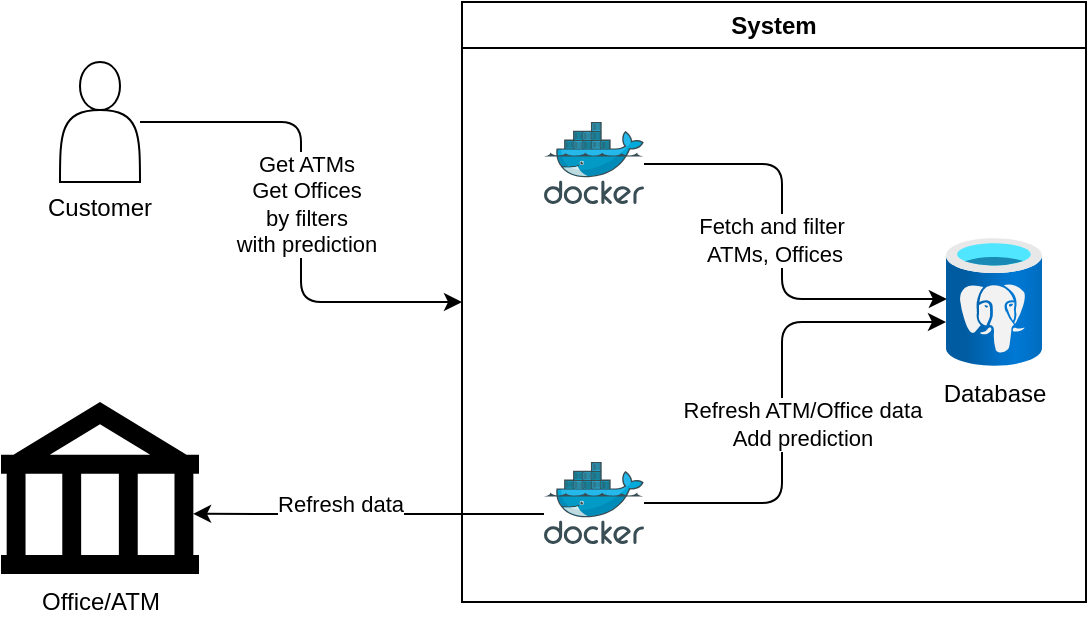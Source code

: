 <mxfile scale="1" border="6">
    <diagram id="HoC1XLrItogTreaPbIvh" name="Page-1">
        <mxGraphModel dx="713" dy="761" grid="1" gridSize="10" guides="1" tooltips="1" connect="1" arrows="1" fold="1" page="1" pageScale="1" pageWidth="827" pageHeight="1169" background="#ffffff" math="0" shadow="0">
            <root>
                <mxCell id="0"/>
                <mxCell id="1" parent="0"/>
                <mxCell id="4" value="Office/ATM" style="shape=mxgraph.signs.travel.bank;html=1;pointerEvents=1;fillColor=#000000;strokeColor=none;verticalLabelPosition=bottom;verticalAlign=top;align=center;" parent="1" vertex="1">
                    <mxGeometry x="159.5" y="350" width="99" height="86" as="geometry"/>
                </mxCell>
                <mxCell id="8" style="edgeStyle=elbowEdgeStyle;html=1;entryX=0;entryY=0.5;entryDx=0;entryDy=0;" parent="1" source="6" target="7" edge="1">
                    <mxGeometry relative="1" as="geometry"/>
                </mxCell>
                <mxCell id="9" value="Get ATMs&lt;br&gt;Get Offices&lt;br&gt;by filters&lt;br&gt;with prediction" style="edgeLabel;html=1;align=center;verticalAlign=middle;resizable=0;points=[];" parent="8" vertex="1" connectable="0">
                    <mxGeometry x="0.151" y="2" relative="1" as="geometry">
                        <mxPoint y="-23" as="offset"/>
                    </mxGeometry>
                </mxCell>
                <mxCell id="6" value="&lt;br&gt;&lt;br&gt;&lt;br&gt;&lt;br&gt;&lt;br&gt;&lt;br&gt;Customer" style="shape=actor;whiteSpace=wrap;html=1;" parent="1" vertex="1">
                    <mxGeometry x="189" y="180" width="40" height="60" as="geometry"/>
                </mxCell>
                <mxCell id="7" value="System" style="swimlane;whiteSpace=wrap;html=1;" parent="1" vertex="1">
                    <mxGeometry x="390" y="150" width="312" height="300" as="geometry"/>
                </mxCell>
                <mxCell id="2" value="Database" style="aspect=fixed;html=1;points=[];align=center;image;fontSize=12;image=img/lib/azure2/databases/Azure_Database_PostgreSQL_Server.svg;" parent="7" vertex="1">
                    <mxGeometry x="242" y="118" width="48" height="64" as="geometry"/>
                </mxCell>
                <mxCell id="15" style="edgeStyle=elbowEdgeStyle;html=1;entryX=0.009;entryY=0.477;entryDx=0;entryDy=0;entryPerimeter=0;" parent="7" source="3" target="2" edge="1">
                    <mxGeometry relative="1" as="geometry">
                        <Array as="points">
                            <mxPoint x="160" y="81"/>
                        </Array>
                    </mxGeometry>
                </mxCell>
                <mxCell id="16" value="Fetch and filter&amp;nbsp;&lt;br&gt;ATMs, Offices" style="edgeLabel;html=1;align=center;verticalAlign=middle;resizable=0;points=[];" parent="15" vertex="1" connectable="0">
                    <mxGeometry x="-0.125" y="1" relative="1" as="geometry">
                        <mxPoint x="-5" y="11" as="offset"/>
                    </mxGeometry>
                </mxCell>
                <mxCell id="3" value="" style="sketch=0;aspect=fixed;html=1;points=[];align=center;image;fontSize=12;image=img/lib/mscae/Docker.svg;" parent="7" vertex="1">
                    <mxGeometry x="41" y="60" width="50" height="41" as="geometry"/>
                </mxCell>
                <mxCell id="13" style="edgeStyle=elbowEdgeStyle;html=1;" parent="7" source="10" target="2" edge="1">
                    <mxGeometry relative="1" as="geometry">
                        <Array as="points">
                            <mxPoint x="160" y="160"/>
                            <mxPoint x="130" y="180"/>
                            <mxPoint x="160" y="200"/>
                            <mxPoint x="210" y="160"/>
                            <mxPoint x="170" y="210"/>
                        </Array>
                    </mxGeometry>
                </mxCell>
                <mxCell id="14" value="Refresh ATM/Office data&lt;br&gt;Add prediction" style="edgeLabel;html=1;align=center;verticalAlign=middle;resizable=0;points=[];" parent="13" vertex="1" connectable="0">
                    <mxGeometry x="0.002" y="4" relative="1" as="geometry">
                        <mxPoint x="14" y="12" as="offset"/>
                    </mxGeometry>
                </mxCell>
                <mxCell id="10" value="" style="sketch=0;aspect=fixed;html=1;points=[];align=center;image;fontSize=12;image=img/lib/mscae/Docker.svg;" parent="7" vertex="1">
                    <mxGeometry x="41" y="230" width="50" height="41" as="geometry"/>
                </mxCell>
                <mxCell id="11" style="edgeStyle=elbowEdgeStyle;html=1;entryX=0.97;entryY=0.65;entryDx=0;entryDy=0;entryPerimeter=0;" parent="1" source="10" target="4" edge="1">
                    <mxGeometry relative="1" as="geometry">
                        <Array as="points">
                            <mxPoint x="310" y="406"/>
                            <mxPoint x="210" y="406"/>
                            <mxPoint x="240" y="400"/>
                        </Array>
                    </mxGeometry>
                </mxCell>
                <mxCell id="12" value="Refresh data" style="edgeLabel;html=1;align=center;verticalAlign=middle;resizable=0;points=[];" parent="11" vertex="1" connectable="0">
                    <mxGeometry x="-0.171" y="-4" relative="1" as="geometry">
                        <mxPoint x="-29" y="-1" as="offset"/>
                    </mxGeometry>
                </mxCell>
            </root>
        </mxGraphModel>
    </diagram>
</mxfile>
